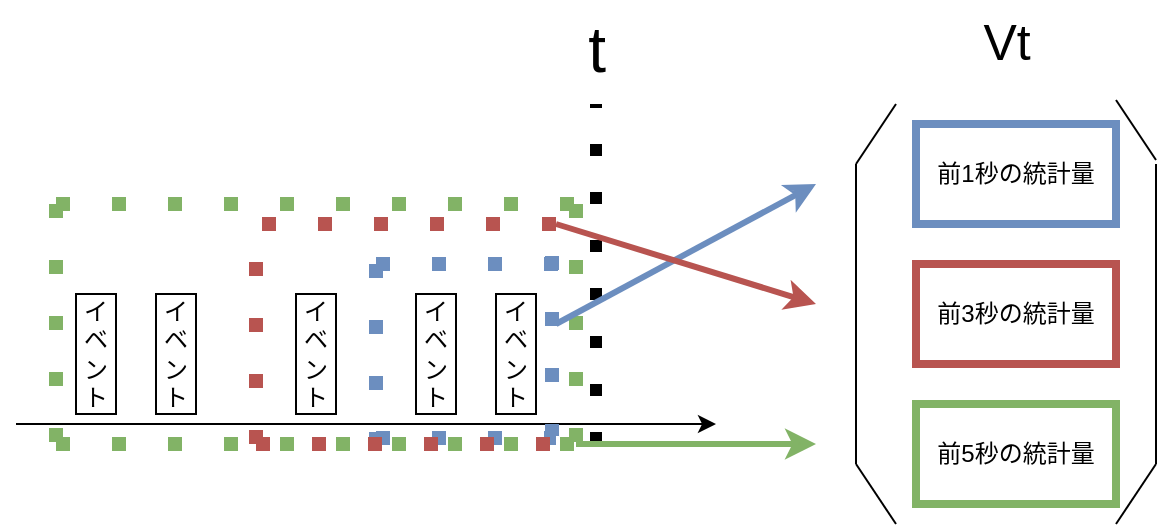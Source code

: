 <mxfile version="22.1.7" type="github">
  <diagram name="ページ1" id="9NnOFcDOrwTPHX3rqaeh">
    <mxGraphModel dx="984" dy="626" grid="1" gridSize="10" guides="1" tooltips="1" connect="1" arrows="1" fold="1" page="1" pageScale="1" pageWidth="827" pageHeight="1169" math="0" shadow="0">
      <root>
        <mxCell id="0" />
        <mxCell id="1" parent="0" />
        <mxCell id="8wdn6gW78S-1KX_appA0-1" value="" style="endArrow=classic;html=1;rounded=0;" parent="1" edge="1">
          <mxGeometry width="50" height="50" relative="1" as="geometry">
            <mxPoint x="120" y="320" as="sourcePoint" />
            <mxPoint x="470" y="320" as="targetPoint" />
          </mxGeometry>
        </mxCell>
        <mxCell id="8wdn6gW78S-1KX_appA0-12" value="" style="endArrow=none;dashed=1;html=1;dashPattern=1 3;strokeWidth=7;rounded=0;fillColor=#dae8fc;strokeColor=#6c8ebf;" parent="1" edge="1">
          <mxGeometry width="50" height="50" relative="1" as="geometry">
            <mxPoint x="300" y="240" as="sourcePoint" />
            <mxPoint x="400" y="240" as="targetPoint" />
          </mxGeometry>
        </mxCell>
        <mxCell id="8wdn6gW78S-1KX_appA0-13" value="" style="endArrow=none;dashed=1;html=1;dashPattern=1 3;strokeWidth=7;rounded=0;fillColor=#dae8fc;strokeColor=#6c8ebf;" parent="1" edge="1">
          <mxGeometry width="50" height="50" relative="1" as="geometry">
            <mxPoint x="300" y="240" as="sourcePoint" />
            <mxPoint x="300" y="330" as="targetPoint" />
          </mxGeometry>
        </mxCell>
        <mxCell id="8wdn6gW78S-1KX_appA0-14" value="" style="endArrow=none;dashed=1;html=1;dashPattern=1 3;strokeWidth=7;rounded=0;fillColor=#dae8fc;strokeColor=#6c8ebf;" parent="1" edge="1">
          <mxGeometry width="50" height="50" relative="1" as="geometry">
            <mxPoint x="300" y="327" as="sourcePoint" />
            <mxPoint x="390" y="327" as="targetPoint" />
          </mxGeometry>
        </mxCell>
        <mxCell id="8wdn6gW78S-1KX_appA0-15" value="" style="endArrow=none;dashed=1;html=1;dashPattern=1 3;strokeWidth=7;rounded=0;fillColor=#dae8fc;strokeColor=#6c8ebf;" parent="1" edge="1">
          <mxGeometry width="50" height="50" relative="1" as="geometry">
            <mxPoint x="388" y="236" as="sourcePoint" />
            <mxPoint x="388" y="326" as="targetPoint" />
          </mxGeometry>
        </mxCell>
        <mxCell id="8wdn6gW78S-1KX_appA0-16" value="" style="endArrow=none;dashed=1;html=1;dashPattern=1 3;strokeWidth=7;rounded=0;fillColor=#f8cecc;strokeColor=#b85450;" parent="1" edge="1">
          <mxGeometry width="50" height="50" relative="1" as="geometry">
            <mxPoint x="240" y="330" as="sourcePoint" />
            <mxPoint x="400" y="330" as="targetPoint" />
          </mxGeometry>
        </mxCell>
        <mxCell id="8wdn6gW78S-1KX_appA0-17" value="" style="endArrow=none;dashed=1;html=1;dashPattern=1 3;strokeWidth=7;rounded=0;fillColor=#f8cecc;strokeColor=#b85450;" parent="1" edge="1">
          <mxGeometry width="50" height="50" relative="1" as="geometry">
            <mxPoint x="240" y="330" as="sourcePoint" />
            <mxPoint x="240" y="220" as="targetPoint" />
          </mxGeometry>
        </mxCell>
        <mxCell id="8wdn6gW78S-1KX_appA0-18" value="" style="endArrow=none;dashed=1;html=1;dashPattern=1 3;strokeWidth=7;rounded=0;fillColor=#f8cecc;strokeColor=#b85450;" parent="1" edge="1">
          <mxGeometry width="50" height="50" relative="1" as="geometry">
            <mxPoint x="390" y="220" as="sourcePoint" />
            <mxPoint x="234" y="220" as="targetPoint" />
          </mxGeometry>
        </mxCell>
        <mxCell id="8wdn6gW78S-1KX_appA0-19" value="イベント" style="rounded=0;whiteSpace=wrap;html=1;" parent="1" vertex="1">
          <mxGeometry x="360" y="255" width="20" height="60" as="geometry" />
        </mxCell>
        <mxCell id="8wdn6gW78S-1KX_appA0-20" value="イベント" style="rounded=0;whiteSpace=wrap;html=1;" parent="1" vertex="1">
          <mxGeometry x="320" y="255" width="20" height="60" as="geometry" />
        </mxCell>
        <mxCell id="8wdn6gW78S-1KX_appA0-21" value="イベント" style="rounded=0;whiteSpace=wrap;html=1;" parent="1" vertex="1">
          <mxGeometry x="260" y="255" width="20" height="60" as="geometry" />
        </mxCell>
        <mxCell id="8wdn6gW78S-1KX_appA0-22" value="イベント" style="rounded=0;whiteSpace=wrap;html=1;" parent="1" vertex="1">
          <mxGeometry x="190" y="255" width="20" height="60" as="geometry" />
        </mxCell>
        <mxCell id="8wdn6gW78S-1KX_appA0-23" value="イベント" style="rounded=0;whiteSpace=wrap;html=1;" parent="1" vertex="1">
          <mxGeometry x="150" y="255" width="20" height="60" as="geometry" />
        </mxCell>
        <mxCell id="8wdn6gW78S-1KX_appA0-24" value="" style="endArrow=none;dashed=1;html=1;dashPattern=1 3;strokeWidth=7;rounded=0;fillColor=#d5e8d4;strokeColor=#82b366;" parent="1" edge="1">
          <mxGeometry width="50" height="50" relative="1" as="geometry">
            <mxPoint x="140" y="330" as="sourcePoint" />
            <mxPoint x="400" y="330" as="targetPoint" />
          </mxGeometry>
        </mxCell>
        <mxCell id="8wdn6gW78S-1KX_appA0-25" value="" style="endArrow=none;dashed=1;html=1;dashPattern=1 3;strokeWidth=7;rounded=0;fillColor=#d5e8d4;strokeColor=#82b366;" parent="1" edge="1">
          <mxGeometry width="50" height="50" relative="1" as="geometry">
            <mxPoint x="140" y="210" as="sourcePoint" />
            <mxPoint x="410" y="210" as="targetPoint" />
          </mxGeometry>
        </mxCell>
        <mxCell id="8wdn6gW78S-1KX_appA0-26" value="" style="endArrow=none;dashed=1;html=1;dashPattern=1 3;strokeWidth=7;rounded=0;fillColor=#d5e8d4;strokeColor=#82b366;" parent="1" edge="1">
          <mxGeometry width="50" height="50" relative="1" as="geometry">
            <mxPoint x="140" y="210" as="sourcePoint" />
            <mxPoint x="140" y="330" as="targetPoint" />
          </mxGeometry>
        </mxCell>
        <mxCell id="8wdn6gW78S-1KX_appA0-27" value="" style="endArrow=none;dashed=1;html=1;dashPattern=1 3;strokeWidth=7;rounded=0;fillColor=#d5e8d4;strokeColor=#82b366;" parent="1" edge="1">
          <mxGeometry width="50" height="50" relative="1" as="geometry">
            <mxPoint x="400" y="210" as="sourcePoint" />
            <mxPoint x="400" y="330" as="targetPoint" />
          </mxGeometry>
        </mxCell>
        <mxCell id="8wdn6gW78S-1KX_appA0-29" value="" style="endArrow=none;dashed=1;html=1;dashPattern=1 3;strokeWidth=6;rounded=0;" parent="1" edge="1">
          <mxGeometry width="50" height="50" relative="1" as="geometry">
            <mxPoint x="410" y="330" as="sourcePoint" />
            <mxPoint x="410" y="160" as="targetPoint" />
          </mxGeometry>
        </mxCell>
        <mxCell id="8wdn6gW78S-1KX_appA0-30" value="&lt;font style=&quot;font-size: 32px;&quot;&gt;t&lt;/font&gt;" style="text;html=1;align=center;verticalAlign=middle;resizable=0;points=[];autosize=1;strokeColor=none;fillColor=none;fontSize=17;" parent="1" vertex="1">
          <mxGeometry x="395" y="108" width="30" height="50" as="geometry" />
        </mxCell>
        <mxCell id="8wdn6gW78S-1KX_appA0-31" value="&lt;font style=&quot;font-size: 25px;&quot;&gt;Vt&lt;/font&gt;" style="text;html=1;align=center;verticalAlign=middle;resizable=0;points=[];autosize=1;strokeColor=none;fillColor=none;" parent="1" vertex="1">
          <mxGeometry x="590" y="108" width="50" height="40" as="geometry" />
        </mxCell>
        <mxCell id="8wdn6gW78S-1KX_appA0-32" value="" style="endArrow=classic;html=1;rounded=0;fillColor=#dae8fc;strokeColor=#6c8ebf;strokeWidth=3;" parent="1" edge="1">
          <mxGeometry width="50" height="50" relative="1" as="geometry">
            <mxPoint x="390" y="270" as="sourcePoint" />
            <mxPoint x="520" y="200" as="targetPoint" />
          </mxGeometry>
        </mxCell>
        <mxCell id="8wdn6gW78S-1KX_appA0-33" value="前1秒の統計量" style="rounded=0;whiteSpace=wrap;html=1;fillColor=none;strokeColor=#6c8ebf;strokeWidth=4;" parent="1" vertex="1">
          <mxGeometry x="570" y="170" width="100" height="50" as="geometry" />
        </mxCell>
        <mxCell id="8wdn6gW78S-1KX_appA0-34" value="前3秒の統計量" style="rounded=0;whiteSpace=wrap;html=1;fillColor=none;strokeColor=#b85450;strokeWidth=4;" parent="1" vertex="1">
          <mxGeometry x="570" y="240" width="100" height="50" as="geometry" />
        </mxCell>
        <mxCell id="8wdn6gW78S-1KX_appA0-35" value="前5秒の統計量" style="rounded=0;whiteSpace=wrap;html=1;fillColor=none;strokeColor=#82b366;strokeWidth=4;" parent="1" vertex="1">
          <mxGeometry x="570" y="310" width="100" height="50" as="geometry" />
        </mxCell>
        <mxCell id="8wdn6gW78S-1KX_appA0-36" value="" style="endArrow=classic;html=1;rounded=0;fillColor=#f8cecc;strokeColor=#b85450;strokeWidth=3;" parent="1" edge="1">
          <mxGeometry width="50" height="50" relative="1" as="geometry">
            <mxPoint x="390" y="220" as="sourcePoint" />
            <mxPoint x="520" y="260" as="targetPoint" />
          </mxGeometry>
        </mxCell>
        <mxCell id="8wdn6gW78S-1KX_appA0-37" value="" style="endArrow=classic;html=1;rounded=0;fillColor=#d5e8d4;strokeColor=#82b366;strokeWidth=3;" parent="1" edge="1">
          <mxGeometry width="50" height="50" relative="1" as="geometry">
            <mxPoint x="400" y="330" as="sourcePoint" />
            <mxPoint x="520" y="330" as="targetPoint" />
          </mxGeometry>
        </mxCell>
        <mxCell id="8wdn6gW78S-1KX_appA0-38" value="" style="endArrow=none;html=1;rounded=0;" parent="1" edge="1">
          <mxGeometry width="50" height="50" relative="1" as="geometry">
            <mxPoint x="670" y="158" as="sourcePoint" />
            <mxPoint x="690" y="188" as="targetPoint" />
          </mxGeometry>
        </mxCell>
        <mxCell id="8wdn6gW78S-1KX_appA0-39" value="" style="endArrow=none;html=1;rounded=0;" parent="1" edge="1">
          <mxGeometry width="50" height="50" relative="1" as="geometry">
            <mxPoint x="690" y="340" as="sourcePoint" />
            <mxPoint x="690" y="190" as="targetPoint" />
          </mxGeometry>
        </mxCell>
        <mxCell id="8wdn6gW78S-1KX_appA0-40" value="" style="endArrow=none;html=1;rounded=0;" parent="1" edge="1">
          <mxGeometry width="50" height="50" relative="1" as="geometry">
            <mxPoint x="670" y="370" as="sourcePoint" />
            <mxPoint x="690" y="340" as="targetPoint" />
          </mxGeometry>
        </mxCell>
        <mxCell id="8wdn6gW78S-1KX_appA0-41" value="" style="endArrow=none;html=1;rounded=0;" parent="1" edge="1">
          <mxGeometry width="50" height="50" relative="1" as="geometry">
            <mxPoint x="540" y="340" as="sourcePoint" />
            <mxPoint x="540" y="190" as="targetPoint" />
          </mxGeometry>
        </mxCell>
        <mxCell id="8wdn6gW78S-1KX_appA0-43" value="" style="endArrow=none;html=1;rounded=0;" parent="1" edge="1">
          <mxGeometry width="50" height="50" relative="1" as="geometry">
            <mxPoint x="560" y="370" as="sourcePoint" />
            <mxPoint x="540" y="340" as="targetPoint" />
          </mxGeometry>
        </mxCell>
        <mxCell id="8wdn6gW78S-1KX_appA0-44" value="" style="endArrow=none;html=1;rounded=0;" parent="1" edge="1">
          <mxGeometry width="50" height="50" relative="1" as="geometry">
            <mxPoint x="540" y="190" as="sourcePoint" />
            <mxPoint x="560" y="160" as="targetPoint" />
          </mxGeometry>
        </mxCell>
      </root>
    </mxGraphModel>
  </diagram>
</mxfile>
